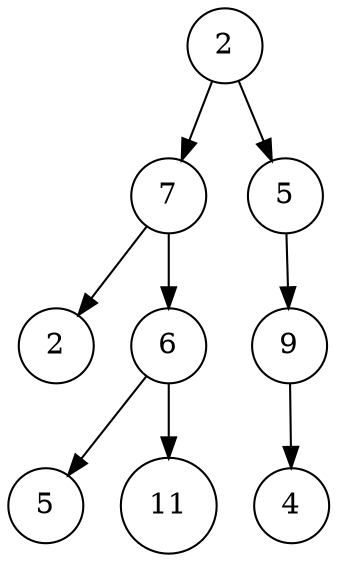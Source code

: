 digraph{
    node[shape=circle]
    "raiz" [label=2] 
    "n5" [label=5]

    "raiz"->{7 5}
    7->{2 6}
    5->9
    9->4
    6->{"n5" 11}
}